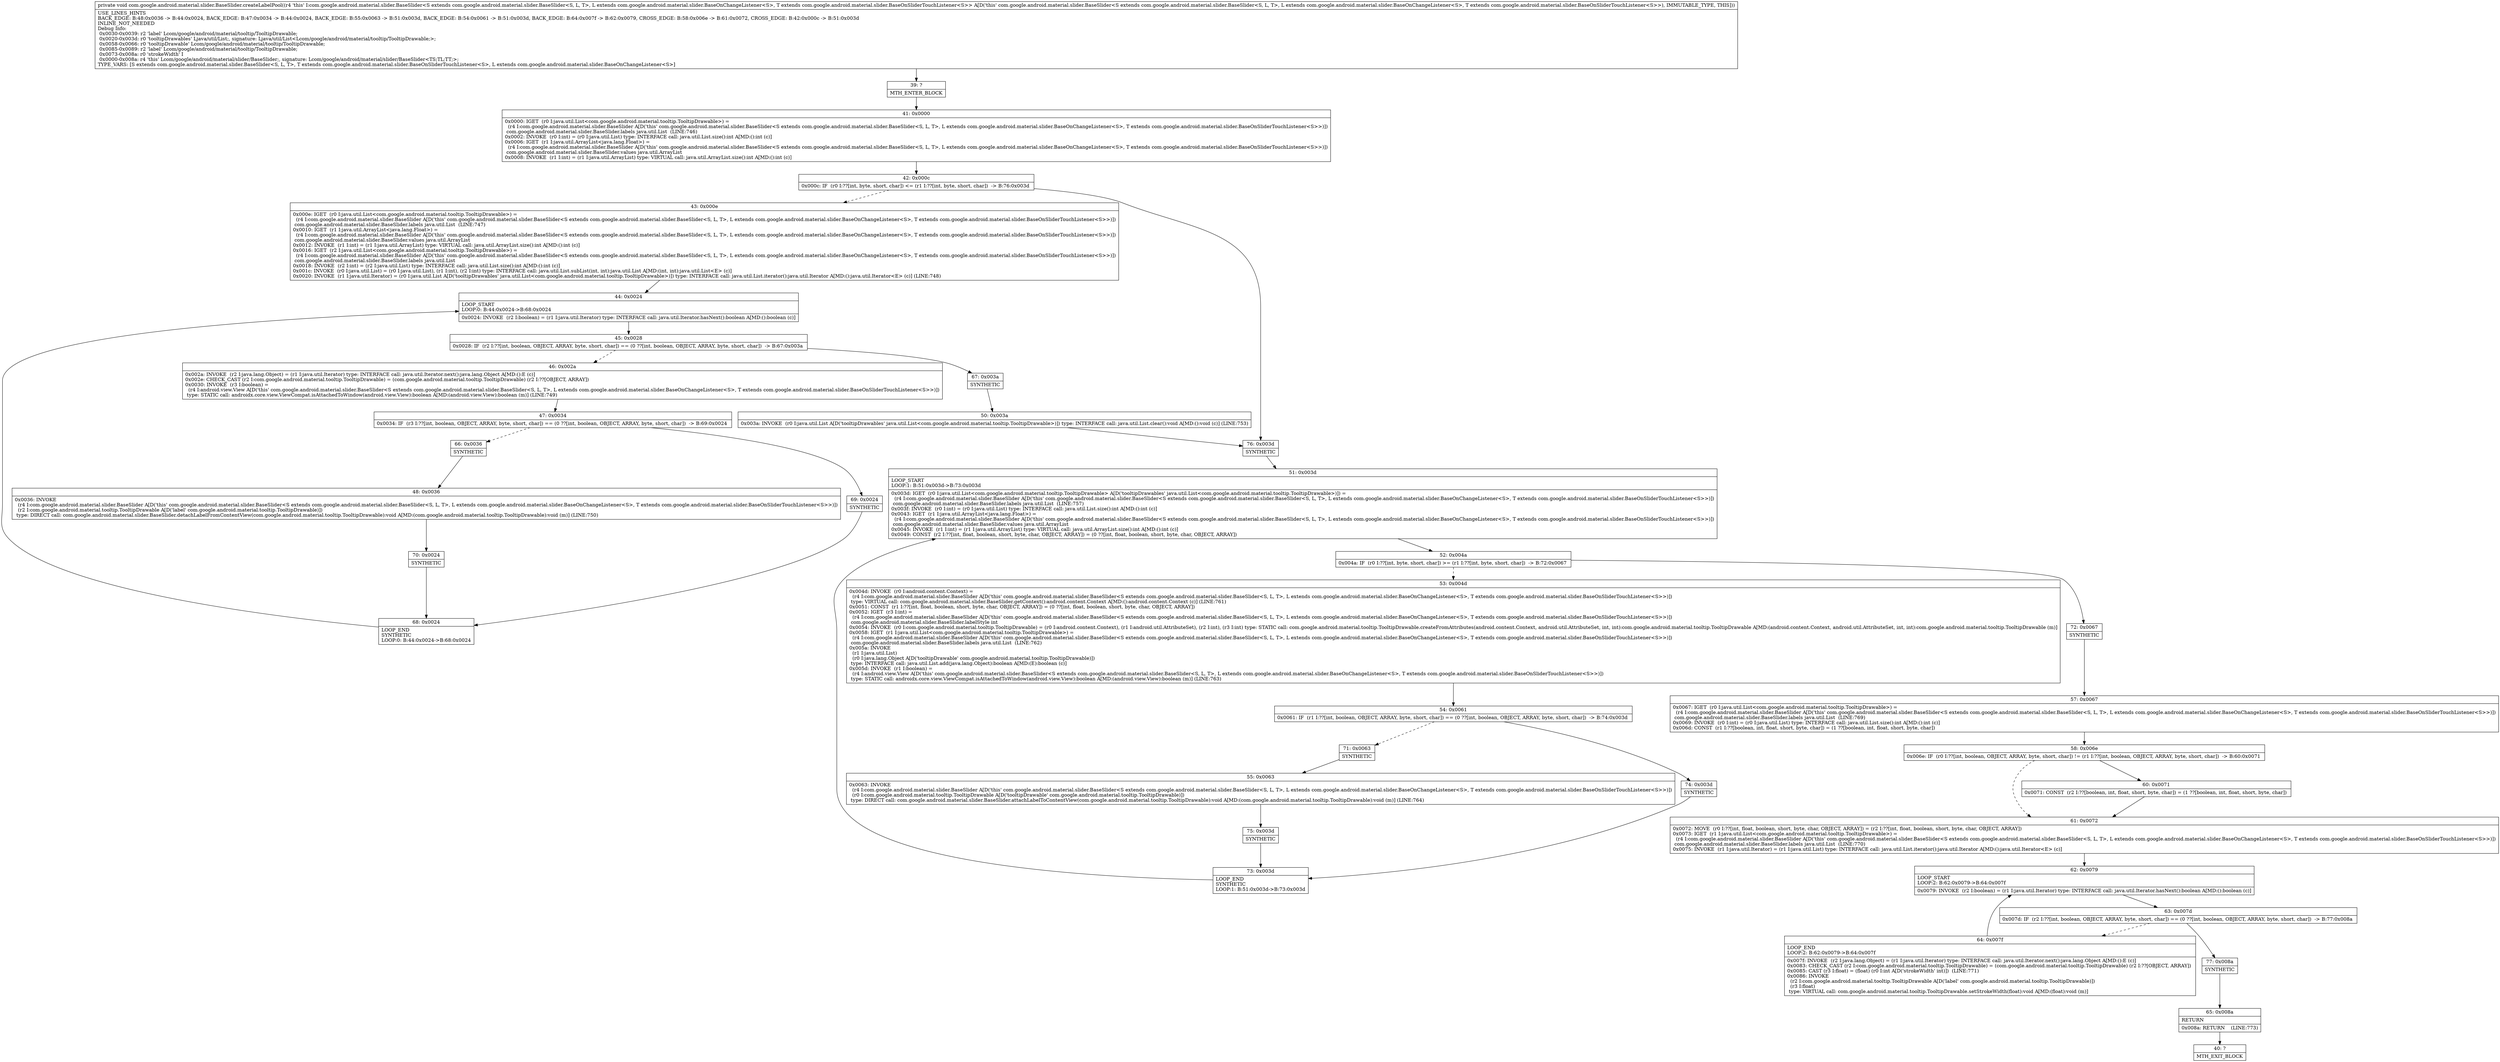 digraph "CFG forcom.google.android.material.slider.BaseSlider.createLabelPool()V" {
Node_39 [shape=record,label="{39\:\ ?|MTH_ENTER_BLOCK\l}"];
Node_41 [shape=record,label="{41\:\ 0x0000|0x0000: IGET  (r0 I:java.util.List\<com.google.android.material.tooltip.TooltipDrawable\>) = \l  (r4 I:com.google.android.material.slider.BaseSlider A[D('this' com.google.android.material.slider.BaseSlider\<S extends com.google.android.material.slider.BaseSlider\<S, L, T\>, L extends com.google.android.material.slider.BaseOnChangeListener\<S\>, T extends com.google.android.material.slider.BaseOnSliderTouchListener\<S\>\>)])\l com.google.android.material.slider.BaseSlider.labels java.util.List  (LINE:746)\l0x0002: INVOKE  (r0 I:int) = (r0 I:java.util.List) type: INTERFACE call: java.util.List.size():int A[MD:():int (c)]\l0x0006: IGET  (r1 I:java.util.ArrayList\<java.lang.Float\>) = \l  (r4 I:com.google.android.material.slider.BaseSlider A[D('this' com.google.android.material.slider.BaseSlider\<S extends com.google.android.material.slider.BaseSlider\<S, L, T\>, L extends com.google.android.material.slider.BaseOnChangeListener\<S\>, T extends com.google.android.material.slider.BaseOnSliderTouchListener\<S\>\>)])\l com.google.android.material.slider.BaseSlider.values java.util.ArrayList \l0x0008: INVOKE  (r1 I:int) = (r1 I:java.util.ArrayList) type: VIRTUAL call: java.util.ArrayList.size():int A[MD:():int (c)]\l}"];
Node_42 [shape=record,label="{42\:\ 0x000c|0x000c: IF  (r0 I:??[int, byte, short, char]) \<= (r1 I:??[int, byte, short, char])  \-\> B:76:0x003d \l}"];
Node_43 [shape=record,label="{43\:\ 0x000e|0x000e: IGET  (r0 I:java.util.List\<com.google.android.material.tooltip.TooltipDrawable\>) = \l  (r4 I:com.google.android.material.slider.BaseSlider A[D('this' com.google.android.material.slider.BaseSlider\<S extends com.google.android.material.slider.BaseSlider\<S, L, T\>, L extends com.google.android.material.slider.BaseOnChangeListener\<S\>, T extends com.google.android.material.slider.BaseOnSliderTouchListener\<S\>\>)])\l com.google.android.material.slider.BaseSlider.labels java.util.List  (LINE:747)\l0x0010: IGET  (r1 I:java.util.ArrayList\<java.lang.Float\>) = \l  (r4 I:com.google.android.material.slider.BaseSlider A[D('this' com.google.android.material.slider.BaseSlider\<S extends com.google.android.material.slider.BaseSlider\<S, L, T\>, L extends com.google.android.material.slider.BaseOnChangeListener\<S\>, T extends com.google.android.material.slider.BaseOnSliderTouchListener\<S\>\>)])\l com.google.android.material.slider.BaseSlider.values java.util.ArrayList \l0x0012: INVOKE  (r1 I:int) = (r1 I:java.util.ArrayList) type: VIRTUAL call: java.util.ArrayList.size():int A[MD:():int (c)]\l0x0016: IGET  (r2 I:java.util.List\<com.google.android.material.tooltip.TooltipDrawable\>) = \l  (r4 I:com.google.android.material.slider.BaseSlider A[D('this' com.google.android.material.slider.BaseSlider\<S extends com.google.android.material.slider.BaseSlider\<S, L, T\>, L extends com.google.android.material.slider.BaseOnChangeListener\<S\>, T extends com.google.android.material.slider.BaseOnSliderTouchListener\<S\>\>)])\l com.google.android.material.slider.BaseSlider.labels java.util.List \l0x0018: INVOKE  (r2 I:int) = (r2 I:java.util.List) type: INTERFACE call: java.util.List.size():int A[MD:():int (c)]\l0x001c: INVOKE  (r0 I:java.util.List) = (r0 I:java.util.List), (r1 I:int), (r2 I:int) type: INTERFACE call: java.util.List.subList(int, int):java.util.List A[MD:(int, int):java.util.List\<E\> (c)]\l0x0020: INVOKE  (r1 I:java.util.Iterator) = (r0 I:java.util.List A[D('tooltipDrawables' java.util.List\<com.google.android.material.tooltip.TooltipDrawable\>)]) type: INTERFACE call: java.util.List.iterator():java.util.Iterator A[MD:():java.util.Iterator\<E\> (c)] (LINE:748)\l}"];
Node_44 [shape=record,label="{44\:\ 0x0024|LOOP_START\lLOOP:0: B:44:0x0024\-\>B:68:0x0024\l|0x0024: INVOKE  (r2 I:boolean) = (r1 I:java.util.Iterator) type: INTERFACE call: java.util.Iterator.hasNext():boolean A[MD:():boolean (c)]\l}"];
Node_45 [shape=record,label="{45\:\ 0x0028|0x0028: IF  (r2 I:??[int, boolean, OBJECT, ARRAY, byte, short, char]) == (0 ??[int, boolean, OBJECT, ARRAY, byte, short, char])  \-\> B:67:0x003a \l}"];
Node_46 [shape=record,label="{46\:\ 0x002a|0x002a: INVOKE  (r2 I:java.lang.Object) = (r1 I:java.util.Iterator) type: INTERFACE call: java.util.Iterator.next():java.lang.Object A[MD:():E (c)]\l0x002e: CHECK_CAST (r2 I:com.google.android.material.tooltip.TooltipDrawable) = (com.google.android.material.tooltip.TooltipDrawable) (r2 I:??[OBJECT, ARRAY]) \l0x0030: INVOKE  (r3 I:boolean) = \l  (r4 I:android.view.View A[D('this' com.google.android.material.slider.BaseSlider\<S extends com.google.android.material.slider.BaseSlider\<S, L, T\>, L extends com.google.android.material.slider.BaseOnChangeListener\<S\>, T extends com.google.android.material.slider.BaseOnSliderTouchListener\<S\>\>)])\l type: STATIC call: androidx.core.view.ViewCompat.isAttachedToWindow(android.view.View):boolean A[MD:(android.view.View):boolean (m)] (LINE:749)\l}"];
Node_47 [shape=record,label="{47\:\ 0x0034|0x0034: IF  (r3 I:??[int, boolean, OBJECT, ARRAY, byte, short, char]) == (0 ??[int, boolean, OBJECT, ARRAY, byte, short, char])  \-\> B:69:0x0024 \l}"];
Node_66 [shape=record,label="{66\:\ 0x0036|SYNTHETIC\l}"];
Node_48 [shape=record,label="{48\:\ 0x0036|0x0036: INVOKE  \l  (r4 I:com.google.android.material.slider.BaseSlider A[D('this' com.google.android.material.slider.BaseSlider\<S extends com.google.android.material.slider.BaseSlider\<S, L, T\>, L extends com.google.android.material.slider.BaseOnChangeListener\<S\>, T extends com.google.android.material.slider.BaseOnSliderTouchListener\<S\>\>)])\l  (r2 I:com.google.android.material.tooltip.TooltipDrawable A[D('label' com.google.android.material.tooltip.TooltipDrawable)])\l type: DIRECT call: com.google.android.material.slider.BaseSlider.detachLabelFromContentView(com.google.android.material.tooltip.TooltipDrawable):void A[MD:(com.google.android.material.tooltip.TooltipDrawable):void (m)] (LINE:750)\l}"];
Node_70 [shape=record,label="{70\:\ 0x0024|SYNTHETIC\l}"];
Node_68 [shape=record,label="{68\:\ 0x0024|LOOP_END\lSYNTHETIC\lLOOP:0: B:44:0x0024\-\>B:68:0x0024\l}"];
Node_69 [shape=record,label="{69\:\ 0x0024|SYNTHETIC\l}"];
Node_67 [shape=record,label="{67\:\ 0x003a|SYNTHETIC\l}"];
Node_50 [shape=record,label="{50\:\ 0x003a|0x003a: INVOKE  (r0 I:java.util.List A[D('tooltipDrawables' java.util.List\<com.google.android.material.tooltip.TooltipDrawable\>)]) type: INTERFACE call: java.util.List.clear():void A[MD:():void (c)] (LINE:753)\l}"];
Node_76 [shape=record,label="{76\:\ 0x003d|SYNTHETIC\l}"];
Node_51 [shape=record,label="{51\:\ 0x003d|LOOP_START\lLOOP:1: B:51:0x003d\-\>B:73:0x003d\l|0x003d: IGET  (r0 I:java.util.List\<com.google.android.material.tooltip.TooltipDrawable\> A[D('tooltipDrawables' java.util.List\<com.google.android.material.tooltip.TooltipDrawable\>)]) = \l  (r4 I:com.google.android.material.slider.BaseSlider A[D('this' com.google.android.material.slider.BaseSlider\<S extends com.google.android.material.slider.BaseSlider\<S, L, T\>, L extends com.google.android.material.slider.BaseOnChangeListener\<S\>, T extends com.google.android.material.slider.BaseOnSliderTouchListener\<S\>\>)])\l com.google.android.material.slider.BaseSlider.labels java.util.List  (LINE:757)\l0x003f: INVOKE  (r0 I:int) = (r0 I:java.util.List) type: INTERFACE call: java.util.List.size():int A[MD:():int (c)]\l0x0043: IGET  (r1 I:java.util.ArrayList\<java.lang.Float\>) = \l  (r4 I:com.google.android.material.slider.BaseSlider A[D('this' com.google.android.material.slider.BaseSlider\<S extends com.google.android.material.slider.BaseSlider\<S, L, T\>, L extends com.google.android.material.slider.BaseOnChangeListener\<S\>, T extends com.google.android.material.slider.BaseOnSliderTouchListener\<S\>\>)])\l com.google.android.material.slider.BaseSlider.values java.util.ArrayList \l0x0045: INVOKE  (r1 I:int) = (r1 I:java.util.ArrayList) type: VIRTUAL call: java.util.ArrayList.size():int A[MD:():int (c)]\l0x0049: CONST  (r2 I:??[int, float, boolean, short, byte, char, OBJECT, ARRAY]) = (0 ??[int, float, boolean, short, byte, char, OBJECT, ARRAY]) \l}"];
Node_52 [shape=record,label="{52\:\ 0x004a|0x004a: IF  (r0 I:??[int, byte, short, char]) \>= (r1 I:??[int, byte, short, char])  \-\> B:72:0x0067 \l}"];
Node_53 [shape=record,label="{53\:\ 0x004d|0x004d: INVOKE  (r0 I:android.content.Context) = \l  (r4 I:com.google.android.material.slider.BaseSlider A[D('this' com.google.android.material.slider.BaseSlider\<S extends com.google.android.material.slider.BaseSlider\<S, L, T\>, L extends com.google.android.material.slider.BaseOnChangeListener\<S\>, T extends com.google.android.material.slider.BaseOnSliderTouchListener\<S\>\>)])\l type: VIRTUAL call: com.google.android.material.slider.BaseSlider.getContext():android.content.Context A[MD:():android.content.Context (c)] (LINE:761)\l0x0051: CONST  (r1 I:??[int, float, boolean, short, byte, char, OBJECT, ARRAY]) = (0 ??[int, float, boolean, short, byte, char, OBJECT, ARRAY]) \l0x0052: IGET  (r3 I:int) = \l  (r4 I:com.google.android.material.slider.BaseSlider A[D('this' com.google.android.material.slider.BaseSlider\<S extends com.google.android.material.slider.BaseSlider\<S, L, T\>, L extends com.google.android.material.slider.BaseOnChangeListener\<S\>, T extends com.google.android.material.slider.BaseOnSliderTouchListener\<S\>\>)])\l com.google.android.material.slider.BaseSlider.labelStyle int \l0x0054: INVOKE  (r0 I:com.google.android.material.tooltip.TooltipDrawable) = (r0 I:android.content.Context), (r1 I:android.util.AttributeSet), (r2 I:int), (r3 I:int) type: STATIC call: com.google.android.material.tooltip.TooltipDrawable.createFromAttributes(android.content.Context, android.util.AttributeSet, int, int):com.google.android.material.tooltip.TooltipDrawable A[MD:(android.content.Context, android.util.AttributeSet, int, int):com.google.android.material.tooltip.TooltipDrawable (m)]\l0x0058: IGET  (r1 I:java.util.List\<com.google.android.material.tooltip.TooltipDrawable\>) = \l  (r4 I:com.google.android.material.slider.BaseSlider A[D('this' com.google.android.material.slider.BaseSlider\<S extends com.google.android.material.slider.BaseSlider\<S, L, T\>, L extends com.google.android.material.slider.BaseOnChangeListener\<S\>, T extends com.google.android.material.slider.BaseOnSliderTouchListener\<S\>\>)])\l com.google.android.material.slider.BaseSlider.labels java.util.List  (LINE:762)\l0x005a: INVOKE  \l  (r1 I:java.util.List)\l  (r0 I:java.lang.Object A[D('tooltipDrawable' com.google.android.material.tooltip.TooltipDrawable)])\l type: INTERFACE call: java.util.List.add(java.lang.Object):boolean A[MD:(E):boolean (c)]\l0x005d: INVOKE  (r1 I:boolean) = \l  (r4 I:android.view.View A[D('this' com.google.android.material.slider.BaseSlider\<S extends com.google.android.material.slider.BaseSlider\<S, L, T\>, L extends com.google.android.material.slider.BaseOnChangeListener\<S\>, T extends com.google.android.material.slider.BaseOnSliderTouchListener\<S\>\>)])\l type: STATIC call: androidx.core.view.ViewCompat.isAttachedToWindow(android.view.View):boolean A[MD:(android.view.View):boolean (m)] (LINE:763)\l}"];
Node_54 [shape=record,label="{54\:\ 0x0061|0x0061: IF  (r1 I:??[int, boolean, OBJECT, ARRAY, byte, short, char]) == (0 ??[int, boolean, OBJECT, ARRAY, byte, short, char])  \-\> B:74:0x003d \l}"];
Node_71 [shape=record,label="{71\:\ 0x0063|SYNTHETIC\l}"];
Node_55 [shape=record,label="{55\:\ 0x0063|0x0063: INVOKE  \l  (r4 I:com.google.android.material.slider.BaseSlider A[D('this' com.google.android.material.slider.BaseSlider\<S extends com.google.android.material.slider.BaseSlider\<S, L, T\>, L extends com.google.android.material.slider.BaseOnChangeListener\<S\>, T extends com.google.android.material.slider.BaseOnSliderTouchListener\<S\>\>)])\l  (r0 I:com.google.android.material.tooltip.TooltipDrawable A[D('tooltipDrawable' com.google.android.material.tooltip.TooltipDrawable)])\l type: DIRECT call: com.google.android.material.slider.BaseSlider.attachLabelToContentView(com.google.android.material.tooltip.TooltipDrawable):void A[MD:(com.google.android.material.tooltip.TooltipDrawable):void (m)] (LINE:764)\l}"];
Node_75 [shape=record,label="{75\:\ 0x003d|SYNTHETIC\l}"];
Node_73 [shape=record,label="{73\:\ 0x003d|LOOP_END\lSYNTHETIC\lLOOP:1: B:51:0x003d\-\>B:73:0x003d\l}"];
Node_74 [shape=record,label="{74\:\ 0x003d|SYNTHETIC\l}"];
Node_72 [shape=record,label="{72\:\ 0x0067|SYNTHETIC\l}"];
Node_57 [shape=record,label="{57\:\ 0x0067|0x0067: IGET  (r0 I:java.util.List\<com.google.android.material.tooltip.TooltipDrawable\>) = \l  (r4 I:com.google.android.material.slider.BaseSlider A[D('this' com.google.android.material.slider.BaseSlider\<S extends com.google.android.material.slider.BaseSlider\<S, L, T\>, L extends com.google.android.material.slider.BaseOnChangeListener\<S\>, T extends com.google.android.material.slider.BaseOnSliderTouchListener\<S\>\>)])\l com.google.android.material.slider.BaseSlider.labels java.util.List  (LINE:769)\l0x0069: INVOKE  (r0 I:int) = (r0 I:java.util.List) type: INTERFACE call: java.util.List.size():int A[MD:():int (c)]\l0x006d: CONST  (r1 I:??[boolean, int, float, short, byte, char]) = (1 ??[boolean, int, float, short, byte, char]) \l}"];
Node_58 [shape=record,label="{58\:\ 0x006e|0x006e: IF  (r0 I:??[int, boolean, OBJECT, ARRAY, byte, short, char]) != (r1 I:??[int, boolean, OBJECT, ARRAY, byte, short, char])  \-\> B:60:0x0071 \l}"];
Node_60 [shape=record,label="{60\:\ 0x0071|0x0071: CONST  (r2 I:??[boolean, int, float, short, byte, char]) = (1 ??[boolean, int, float, short, byte, char]) \l}"];
Node_61 [shape=record,label="{61\:\ 0x0072|0x0072: MOVE  (r0 I:??[int, float, boolean, short, byte, char, OBJECT, ARRAY]) = (r2 I:??[int, float, boolean, short, byte, char, OBJECT, ARRAY]) \l0x0073: IGET  (r1 I:java.util.List\<com.google.android.material.tooltip.TooltipDrawable\>) = \l  (r4 I:com.google.android.material.slider.BaseSlider A[D('this' com.google.android.material.slider.BaseSlider\<S extends com.google.android.material.slider.BaseSlider\<S, L, T\>, L extends com.google.android.material.slider.BaseOnChangeListener\<S\>, T extends com.google.android.material.slider.BaseOnSliderTouchListener\<S\>\>)])\l com.google.android.material.slider.BaseSlider.labels java.util.List  (LINE:770)\l0x0075: INVOKE  (r1 I:java.util.Iterator) = (r1 I:java.util.List) type: INTERFACE call: java.util.List.iterator():java.util.Iterator A[MD:():java.util.Iterator\<E\> (c)]\l}"];
Node_62 [shape=record,label="{62\:\ 0x0079|LOOP_START\lLOOP:2: B:62:0x0079\-\>B:64:0x007f\l|0x0079: INVOKE  (r2 I:boolean) = (r1 I:java.util.Iterator) type: INTERFACE call: java.util.Iterator.hasNext():boolean A[MD:():boolean (c)]\l}"];
Node_63 [shape=record,label="{63\:\ 0x007d|0x007d: IF  (r2 I:??[int, boolean, OBJECT, ARRAY, byte, short, char]) == (0 ??[int, boolean, OBJECT, ARRAY, byte, short, char])  \-\> B:77:0x008a \l}"];
Node_64 [shape=record,label="{64\:\ 0x007f|LOOP_END\lLOOP:2: B:62:0x0079\-\>B:64:0x007f\l|0x007f: INVOKE  (r2 I:java.lang.Object) = (r1 I:java.util.Iterator) type: INTERFACE call: java.util.Iterator.next():java.lang.Object A[MD:():E (c)]\l0x0083: CHECK_CAST (r2 I:com.google.android.material.tooltip.TooltipDrawable) = (com.google.android.material.tooltip.TooltipDrawable) (r2 I:??[OBJECT, ARRAY]) \l0x0085: CAST (r3 I:float) = (float) (r0 I:int A[D('strokeWidth' int)])  (LINE:771)\l0x0086: INVOKE  \l  (r2 I:com.google.android.material.tooltip.TooltipDrawable A[D('label' com.google.android.material.tooltip.TooltipDrawable)])\l  (r3 I:float)\l type: VIRTUAL call: com.google.android.material.tooltip.TooltipDrawable.setStrokeWidth(float):void A[MD:(float):void (m)]\l}"];
Node_77 [shape=record,label="{77\:\ 0x008a|SYNTHETIC\l}"];
Node_65 [shape=record,label="{65\:\ 0x008a|RETURN\l|0x008a: RETURN    (LINE:773)\l}"];
Node_40 [shape=record,label="{40\:\ ?|MTH_EXIT_BLOCK\l}"];
MethodNode[shape=record,label="{private void com.google.android.material.slider.BaseSlider.createLabelPool((r4 'this' I:com.google.android.material.slider.BaseSlider\<S extends com.google.android.material.slider.BaseSlider\<S, L, T\>, L extends com.google.android.material.slider.BaseOnChangeListener\<S\>, T extends com.google.android.material.slider.BaseOnSliderTouchListener\<S\>\> A[D('this' com.google.android.material.slider.BaseSlider\<S extends com.google.android.material.slider.BaseSlider\<S, L, T\>, L extends com.google.android.material.slider.BaseOnChangeListener\<S\>, T extends com.google.android.material.slider.BaseOnSliderTouchListener\<S\>\>), IMMUTABLE_TYPE, THIS]))  | USE_LINES_HINTS\lBACK_EDGE: B:48:0x0036 \-\> B:44:0x0024, BACK_EDGE: B:47:0x0034 \-\> B:44:0x0024, BACK_EDGE: B:55:0x0063 \-\> B:51:0x003d, BACK_EDGE: B:54:0x0061 \-\> B:51:0x003d, BACK_EDGE: B:64:0x007f \-\> B:62:0x0079, CROSS_EDGE: B:58:0x006e \-\> B:61:0x0072, CROSS_EDGE: B:42:0x000c \-\> B:51:0x003d\lINLINE_NOT_NEEDED\lDebug Info:\l  0x0030\-0x0039: r2 'label' Lcom\/google\/android\/material\/tooltip\/TooltipDrawable;\l  0x0020\-0x003d: r0 'tooltipDrawables' Ljava\/util\/List;, signature: Ljava\/util\/List\<Lcom\/google\/android\/material\/tooltip\/TooltipDrawable;\>;\l  0x0058\-0x0066: r0 'tooltipDrawable' Lcom\/google\/android\/material\/tooltip\/TooltipDrawable;\l  0x0085\-0x0089: r2 'label' Lcom\/google\/android\/material\/tooltip\/TooltipDrawable;\l  0x0073\-0x008a: r0 'strokeWidth' I\l  0x0000\-0x008a: r4 'this' Lcom\/google\/android\/material\/slider\/BaseSlider;, signature: Lcom\/google\/android\/material\/slider\/BaseSlider\<TS;TL;TT;\>;\lTYPE_VARS: [S extends com.google.android.material.slider.BaseSlider\<S, L, T\>, T extends com.google.android.material.slider.BaseOnSliderTouchListener\<S\>, L extends com.google.android.material.slider.BaseOnChangeListener\<S\>]\l}"];
MethodNode -> Node_39;Node_39 -> Node_41;
Node_41 -> Node_42;
Node_42 -> Node_43[style=dashed];
Node_42 -> Node_76;
Node_43 -> Node_44;
Node_44 -> Node_45;
Node_45 -> Node_46[style=dashed];
Node_45 -> Node_67;
Node_46 -> Node_47;
Node_47 -> Node_66[style=dashed];
Node_47 -> Node_69;
Node_66 -> Node_48;
Node_48 -> Node_70;
Node_70 -> Node_68;
Node_68 -> Node_44;
Node_69 -> Node_68;
Node_67 -> Node_50;
Node_50 -> Node_76;
Node_76 -> Node_51;
Node_51 -> Node_52;
Node_52 -> Node_53[style=dashed];
Node_52 -> Node_72;
Node_53 -> Node_54;
Node_54 -> Node_71[style=dashed];
Node_54 -> Node_74;
Node_71 -> Node_55;
Node_55 -> Node_75;
Node_75 -> Node_73;
Node_73 -> Node_51;
Node_74 -> Node_73;
Node_72 -> Node_57;
Node_57 -> Node_58;
Node_58 -> Node_60;
Node_58 -> Node_61[style=dashed];
Node_60 -> Node_61;
Node_61 -> Node_62;
Node_62 -> Node_63;
Node_63 -> Node_64[style=dashed];
Node_63 -> Node_77;
Node_64 -> Node_62;
Node_77 -> Node_65;
Node_65 -> Node_40;
}

